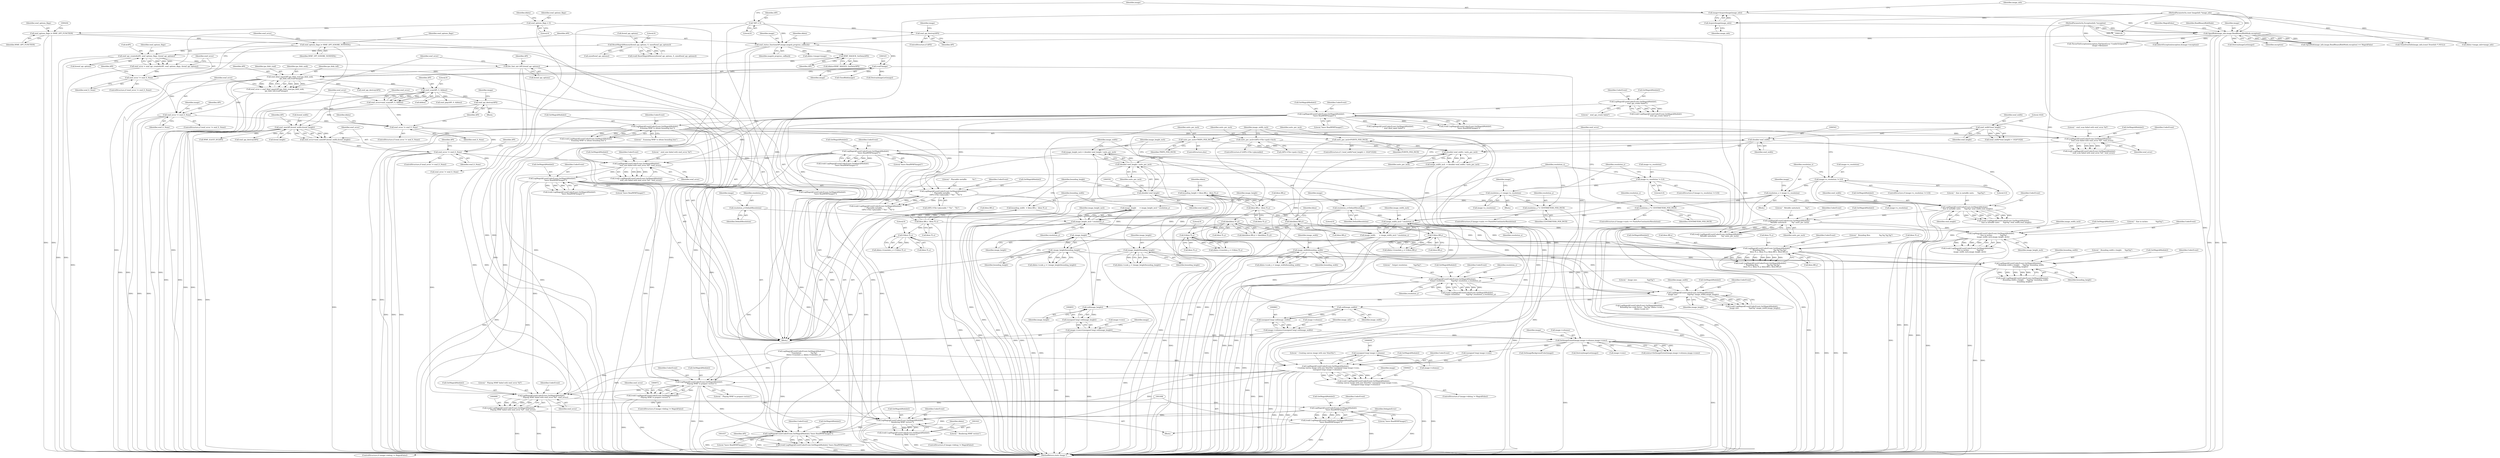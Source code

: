 digraph "0_ImageMagick_f6e9d0d9955e85bdd7540b251cd50d598dacc5e6_74@pointer" {
"1000935" [label="(Call,(unsigned long) image->columns)"];
"1000896" [label="(Call,SetImageExtent(image,image->columns,image->rows))"];
"1000324" [label="(Call,(void*)image)"];
"1000258" [label="(Call,wmf_status_function(API,image,magick_progress_callback))"];
"1000234" [label="(Call,wmf_api_destroy(API))"];
"1000155" [label="(Call,*API = 0)"];
"1000166" [label="(Call,OpenBlob(image_info,image,ReadBinaryBlobMode,exception))"];
"1000162" [label="(Call,AcquireImage(image_info))"];
"1000129" [label="(MethodParameterIn,const ImageInfo *image_info)"];
"1000160" [label="(Call,image=AcquireImage(image_info))"];
"1000130" [label="(MethodParameterIn,ExceptionInfo *exception)"];
"1000858" [label="(Call,image->columns=(unsigned long) ceil(image_width))"];
"1000862" [label="(Call,(unsigned long) ceil(image_width))"];
"1000864" [label="(Call,ceil(image_width))"];
"1000754" [label="(Call,LogMagickEvent(CoderEvent,GetMagickModule(),\n        \"  Image size:                  %gx%g\",image_width,image_height))"];
"1000746" [label="(Call,LogMagickEvent(CoderEvent,GetMagickModule(),\n        \"  Output resolution:           %gx%g\",resolution_x,resolution_y))"];
"1000738" [label="(Call,LogMagickEvent(CoderEvent,GetMagickModule(),\n        \"  Bounding width x height:     %gx%g\",bounding_width,\n        bounding_height))"];
"1000712" [label="(Call,LogMagickEvent(CoderEvent,GetMagickModule(),\n        \"  Bounding Box:                %g,%g %g,%g\",\n        bbox.TL.x, bbox.TL.y, bbox.BR.x, bbox.BR.y))"];
"1000704" [label="(Call,LogMagickEvent(CoderEvent,GetMagickModule(),\n        \"  Size in inches:              %gx%g\",\n        image_width_inch,image_height_inch))"];
"1000697" [label="(Call,LogMagickEvent(CoderEvent,GetMagickModule(),\n        \"  Metafile units/inch:         %g\",units_per_inch))"];
"1000689" [label="(Call,LogMagickEvent(CoderEvent,GetMagickModule(),\n        \"  Size in metafile units:      %gx%g\",wmf_width,wmf_height))"];
"1000675" [label="(Call,LogMagickEvent(CoderEvent,GetMagickModule(),\n         \"  Placeable metafile:          %s\",\n         (API)->File->placeable ? \"Yes\" : \"No\"))"];
"1000376" [label="(Call,LogMagickEvent(CoderEvent,GetMagickModule(),\n      \"  Scanning WMF to obtain bounding box\"))"];
"1000251" [label="(Call,LogMagickEvent(CoderEvent,GetMagickModule(),\n            \"leave ReadWMFImage()\"))"];
"1000245" [label="(Call,LogMagickEvent(CoderEvent,GetMagickModule(),\n            \"  wmf_api_create failed\"))"];
"1000410" [label="(Call,LogMagickEvent(CoderEvent,GetMagickModule(),\n            \"leave ReadWMFImage()\"))"];
"1000403" [label="(Call,LogMagickEvent(CoderEvent,GetMagickModule(),\n            \"  wmf_scan failed with wmf_error %d\", wmf_error))"];
"1000388" [label="(Call,wmf_error != wmf_E_None)"];
"1000380" [label="(Call,wmf_error=wmf_scan(API, 0, &bbox))"];
"1000382" [label="(Call,wmf_scan(API, 0, &bbox))"];
"1000319" [label="(Call,wmf_bbuf_input(API,ipa_blob_read,ipa_blob_seek,\n    ipa_blob_tell,(void*)image))"];
"1000313" [label="(Call,lite_font_init (API,&wmf_api_options))"];
"1000264" [label="(Call,WMF_MAGICK_GetData(API))"];
"1000221" [label="(Call,wmf_api_create(&API, wmf_options_flags, &wmf_api_options))"];
"1000216" [label="(Call,wmf_options_flags |= WMF_OPT_IGNORE_NONFATAL)"];
"1000200" [label="(Call,wmf_options_flags |= WMF_OPT_FUNCTION)"];
"1000146" [label="(Call,wmf_options_flags = 0)"];
"1000205" [label="(Call,ResetMagickMemory(&wmf_api_options, 0, sizeof(wmf_api_options)))"];
"1000328" [label="(Call,wmf_error != wmf_E_None)"];
"1000317" [label="(Call,wmf_error = wmf_bbuf_input(API,ipa_blob_read,ipa_blob_seek,\n    ipa_blob_tell,(void*)image))"];
"1000228" [label="(Call,wmf_error != wmf_E_None)"];
"1000219" [label="(Call,wmf_error = wmf_api_create(&API, wmf_options_flags, &wmf_api_options))"];
"1000501" [label="(Call,LogMagickEvent(CoderEvent,GetMagickModule(),\n            \"leave ReadWMFImage()\"))"];
"1000494" [label="(Call,LogMagickEvent(CoderEvent,GetMagickModule(),\n            \"  wmf_size failed with wmf_error %d\", wmf_error))"];
"1000479" [label="(Call,wmf_error != wmf_E_None)"];
"1000470" [label="(Call,wmf_error=wmf_size(API,&wmf_width,&wmf_height))"];
"1000472" [label="(Call,wmf_size(API,&wmf_width,&wmf_height))"];
"1000392" [label="(Call,wmf_api_destroy(API))"];
"1000542" [label="(Call,(double) wmf_width)"];
"1000526" [label="(Call,wmf_width*wmf_height)"];
"1000549" [label="(Call,(double) wmf_height)"];
"1000548" [label="(Call,(double) wmf_height / units_per_inch)"];
"1000541" [label="(Call,(double) wmf_width / units_per_inch)"];
"1000532" [label="(Call,units_per_inch=POINTS_PER_INCH)"];
"1000514" [label="(Call,units_per_inch=(API)->File->pmh->Inch)"];
"1000536" [label="(Call,units_per_inch=TWIPS_PER_INCH)"];
"1000555" [label="(Call,image_width_inch * resolution_x)"];
"1000539" [label="(Call,image_width_inch  = (double) wmf_width / units_per_inch)"];
"1000456" [label="(Call,resolution_x = image->x_resolution)"];
"1000450" [label="(Call,image->x_resolution != 0.0)"];
"1000467" [label="(Call,resolution_x *= CENTIMETERS_PER_INCH)"];
"1000446" [label="(Call,resolution_x=DefaultResolution)"];
"1000560" [label="(Call,image_height_inch * resolution_y)"];
"1000546" [label="(Call,image_height_inch = (double) wmf_height / units_per_inch)"];
"1000422" [label="(Call,resolution_y=DefaultResolution)"];
"1000432" [label="(Call,resolution_y = image->y_resolution)"];
"1000426" [label="(Call,image->y_resolution != 0.0)"];
"1000443" [label="(Call,resolution_y *= CENTIMETERS_PER_INCH)"];
"1000600" [label="(Call,0-bbox.TL.x)"];
"1000565" [label="(Call,bbox.BR.x - bbox.TL.x)"];
"1000638" [label="(Call,0-bbox.TL.y)"];
"1000620" [label="(Call,fabs(bbox.TL.y))"];
"1000578" [label="(Call,bbox.BR.y - bbox.TL.y)"];
"1000659" [label="(Call,0-bbox.BR.y)"];
"1000614" [label="(Call,fabs(bbox.BR.y))"];
"1000593" [label="(Call,image_width/bounding_width)"];
"1000553" [label="(Call,image_width       = image_width_inch * resolution_x)"];
"1000563" [label="(Call,bounding_width  = bbox.BR.x - bbox.TL.x)"];
"1000631" [label="(Call,image_height/bounding_height)"];
"1000558" [label="(Call,image_height      = image_height_inch * resolution_y)"];
"1000576" [label="(Call,bounding_height = bbox.BR.y - bbox.TL.y)"];
"1000651" [label="(Call,-image_height/bounding_height)"];
"1000652" [label="(Call,-image_height)"];
"1000850" [label="(Call,image->rows=(unsigned long) ceil(image_height))"];
"1000854" [label="(Call,(unsigned long) ceil(image_height))"];
"1000856" [label="(Call,ceil(image_height))"];
"1000926" [label="(Call,LogMagickEvent(CoderEvent,GetMagickModule(),\n        \"  Creating canvas image with size %lux%lu\",(unsigned long) image->rows,\n       (unsigned long) image->columns))"];
"1000924" [label="(Call,(void) LogMagickEvent(CoderEvent,GetMagickModule(),\n        \"  Creating canvas image with size %lux%lu\",(unsigned long) image->rows,\n       (unsigned long) image->columns))"];
"1000973" [label="(Call,LogMagickEvent(CoderEvent,GetMagickModule(),\n      \"  Playing WMF to prepare vectors\"))"];
"1000971" [label="(Call,(void) LogMagickEvent(CoderEvent,GetMagickModule(),\n      \"  Playing WMF to prepare vectors\"))"];
"1001000" [label="(Call,LogMagickEvent(CoderEvent,GetMagickModule(),\n            \"  Playing WMF failed with wmf_error %d\", wmf_error))"];
"1000998" [label="(Call,(void) LogMagickEvent(CoderEvent,GetMagickModule(),\n            \"  Playing WMF failed with wmf_error %d\", wmf_error))"];
"1001007" [label="(Call,LogMagickEvent(CoderEvent,GetMagickModule(),\n            \"leave ReadWMFImage()\"))"];
"1001005" [label="(Call,(void) LogMagickEvent(CoderEvent,GetMagickModule(),\n            \"leave ReadWMFImage()\"))"];
"1001022" [label="(Call,LogMagickEvent(CoderEvent,GetMagickModule(),\n      \"  Rendering WMF vectors\"))"];
"1001020" [label="(Call,(void) LogMagickEvent(CoderEvent,GetMagickModule(),\n      \"  Rendering WMF vectors\"))"];
"1001038" [label="(Call,LogMagickEvent(CoderEvent,GetMagickModule(),\"leave ReadWMFImage()\"))"];
"1001036" [label="(Call,(void) LogMagickEvent(CoderEvent,GetMagickModule(),\"leave ReadWMFImage()\"))"];
"1000752" [label="(Call,(void) LogMagickEvent(CoderEvent,GetMagickModule(),\n        \"  Image size:                  %gx%g\",image_width,image_height))"];
"1000639" [label="(Literal,0)"];
"1000479" [label="(Call,wmf_error != wmf_E_None)"];
"1000498" [label="(Identifier,wmf_error)"];
"1000869" [label="(Identifier,image_info)"];
"1000877" [label="(Call,CloseBlob(image))"];
"1000901" [label="(Call,image->rows)"];
"1000897" [label="(Identifier,image)"];
"1000710" [label="(Call,(void) LogMagickEvent(CoderEvent,GetMagickModule(),\n        \"  Bounding Box:                %g,%g %g,%g\",\n        bbox.TL.x, bbox.TL.y, bbox.BR.x, bbox.BR.y))"];
"1000234" [label="(Call,wmf_api_destroy(API))"];
"1000713" [label="(Identifier,CoderEvent)"];
"1000751" [label="(Identifier,resolution_y)"];
"1000162" [label="(Call,AcquireImage(image_info))"];
"1000248" [label="(Literal,\"  wmf_api_create failed\")"];
"1000314" [label="(Identifier,API)"];
"1000546" [label="(Call,image_height_inch = (double) wmf_height / units_per_inch)"];
"1000558" [label="(Call,image_height      = image_height_inch * resolution_y)"];
"1000579" [label="(Call,bbox.BR.y)"];
"1000384" [label="(Literal,0)"];
"1000749" [label="(Literal,\"  Output resolution:           %gx%g\")"];
"1000692" [label="(Literal,\"  Size in metafile units:      %gx%g\")"];
"1000427" [label="(Call,image->y_resolution)"];
"1000549" [label="(Call,(double) wmf_height)"];
"1000243" [label="(Call,(void) LogMagickEvent(CoderEvent,GetMagickModule(),\n            \"  wmf_api_create failed\"))"];
"1000534" [label="(Identifier,POINTS_PER_INCH)"];
"1000594" [label="(Identifier,image_width)"];
"1000997" [label="(Block,)"];
"1000222" [label="(Call,&API)"];
"1001030" [label="(ControlStructure,if (image->debug != MagickFalse))"];
"1001001" [label="(Identifier,CoderEvent)"];
"1000561" [label="(Identifier,image_height_inch)"];
"1000651" [label="(Call,-image_height/bounding_height)"];
"1000857" [label="(Identifier,image_height)"];
"1000898" [label="(Call,image->columns)"];
"1000449" [label="(ControlStructure,if (image->x_resolution != 0.0))"];
"1000502" [label="(Identifier,CoderEvent)"];
"1000313" [label="(Call,lite_font_init (API,&wmf_api_options))"];
"1000216" [label="(Call,wmf_options_flags |= WMF_OPT_IGNORE_NONFATAL)"];
"1000148" [label="(Literal,0)"];
"1000147" [label="(Identifier,wmf_options_flags)"];
"1000998" [label="(Call,(void) LogMagickEvent(CoderEvent,GetMagickModule(),\n            \"  Playing WMF failed with wmf_error %d\", wmf_error))"];
"1000690" [label="(Identifier,CoderEvent)"];
"1000536" [label="(Call,units_per_inch=TWIPS_PER_INCH)"];
"1000401" [label="(Call,(void) LogMagickEvent(CoderEvent,GetMagickModule(),\n            \"  wmf_scan failed with wmf_error %d\", wmf_error))"];
"1000894" [label="(Call,status=SetImageExtent(image,image->columns,image->rows))"];
"1000455" [label="(Block,)"];
"1000156" [label="(Identifier,API)"];
"1000758" [label="(Identifier,image_width)"];
"1000652" [label="(Call,-image_height)"];
"1000472" [label="(Call,wmf_size(API,&wmf_width,&wmf_height))"];
"1000163" [label="(Identifier,image_info)"];
"1000392" [label="(Call,wmf_api_destroy(API))"];
"1000862" [label="(Call,(unsigned long) ceil(image_width))"];
"1000864" [label="(Call,ceil(image_width))"];
"1000973" [label="(Call,LogMagickEvent(CoderEvent,GetMagickModule(),\n      \"  Playing WMF to prepare vectors\"))"];
"1000478" [label="(ControlStructure,if (wmf_error != wmf_E_None))"];
"1000232" [label="(ControlStructure,if (API))"];
"1000742" [label="(Identifier,bounding_width)"];
"1000218" [label="(Identifier,WMF_OPT_IGNORE_NONFATAL)"];
"1000380" [label="(Call,wmf_error=wmf_scan(API, 0, &bbox))"];
"1000324" [label="(Call,(void*)image)"];
"1000976" [label="(Literal,\"  Playing WMF to prepare vectors\")"];
"1000235" [label="(Identifier,API)"];
"1000554" [label="(Identifier,image_width)"];
"1000539" [label="(Call,image_width_inch  = (double) wmf_width / units_per_inch)"];
"1000353" [label="(Call,ThrowFileException(exception,FileOpenError,\"UnableToOpenFile\",\n        image->filename))"];
"1000731" [label="(Call,bbox.BR.y)"];
"1000264" [label="(Call,WMF_MAGICK_GetData(API))"];
"1000426" [label="(Call,image->y_resolution != 0.0)"];
"1000631" [label="(Call,image_height/bounding_height)"];
"1001022" [label="(Call,LogMagickEvent(CoderEvent,GetMagickModule(),\n      \"  Rendering WMF vectors\"))"];
"1000160" [label="(Call,image=AcquireImage(image_info))"];
"1000425" [label="(ControlStructure,if (image->y_resolution != 0.0))"];
"1000381" [label="(Identifier,wmf_error)"];
"1000677" [label="(Call,GetMagickModule())"];
"1000963" [label="(Call,SetImageBackgroundColor(image))"];
"1001038" [label="(Call,LogMagickEvent(CoderEvent,GetMagickModule(),\"leave ReadWMFImage()\"))"];
"1000541" [label="(Call,(double) wmf_width / units_per_inch)"];
"1000556" [label="(Identifier,image_width_inch)"];
"1000393" [label="(Identifier,API)"];
"1001036" [label="(Call,(void) LogMagickEvent(CoderEvent,GetMagickModule(),\"leave ReadWMFImage()\"))"];
"1000535" [label="(ControlStructure,else)"];
"1000202" [label="(Identifier,WMF_OPT_FUNCTION)"];
"1000566" [label="(Call,bbox.BR.x)"];
"1000437" [label="(ControlStructure,if (image->units == PixelsPerCentimeterResolution))"];
"1000748" [label="(Call,GetMagickModule())"];
"1000205" [label="(Call,ResetMagickMemory(&wmf_api_options, 0, sizeof(wmf_api_options)))"];
"1000391" [label="(Block,)"];
"1000927" [label="(Identifier,CoderEvent)"];
"1001000" [label="(Call,LogMagickEvent(CoderEvent,GetMagickModule(),\n            \"  Playing WMF failed with wmf_error %d\", wmf_error))"];
"1000679" [label="(Call,(API)->File->placeable ? \"Yes\" : \"No\")"];
"1000501" [label="(Call,LogMagickEvent(CoderEvent,GetMagickModule(),\n            \"leave ReadWMFImage()\"))"];
"1000497" [label="(Literal,\"  wmf_size failed with wmf_error %d\")"];
"1000445" [label="(Identifier,CENTIMETERS_PER_INCH)"];
"1000704" [label="(Call,LogMagickEvent(CoderEvent,GetMagickModule(),\n        \"  Size in inches:              %gx%g\",\n        image_width_inch,image_height_inch))"];
"1000709" [label="(Identifier,image_height_inch)"];
"1000254" [label="(Literal,\"leave ReadWMFImage()\")"];
"1000461" [label="(ControlStructure,if (image->units == PixelsPerCentimeterResolution))"];
"1000385" [label="(Call,&bbox)"];
"1001024" [label="(Call,GetMagickModule())"];
"1000697" [label="(Call,LogMagickEvent(CoderEvent,GetMagickModule(),\n        \"  Metafile units/inch:         %g\",units_per_inch))"];
"1000167" [label="(Identifier,image_info)"];
"1000747" [label="(Identifier,CoderEvent)"];
"1000422" [label="(Call,resolution_y=DefaultResolution)"];
"1000600" [label="(Call,0-bbox.TL.x)"];
"1000431" [label="(Block,)"];
"1000225" [label="(Call,&wmf_api_options)"];
"1000975" [label="(Call,GetMagickModule())"];
"1000251" [label="(Call,LogMagickEvent(CoderEvent,GetMagickModule(),\n            \"leave ReadWMFImage()\"))"];
"1000708" [label="(Identifier,image_width_inch)"];
"1000194" [label="(Call,DestroyImageList(image))"];
"1000271" [label="(Call,ddata->image_info=image_info)"];
"1000219" [label="(Call,wmf_error = wmf_api_create(&API, wmf_options_flags, &wmf_api_options))"];
"1000263" [label="(Identifier,ddata)"];
"1001039" [label="(Identifier,CoderEvent)"];
"1000388" [label="(Call,wmf_error != wmf_E_None)"];
"1000397" [label="(Identifier,image)"];
"1000457" [label="(Identifier,resolution_x)"];
"1000458" [label="(Call,image->x_resolution)"];
"1000916" [label="(Call,DestroyImageList(image))"];
"1000262" [label="(Call,ddata=WMF_MAGICK_GetData(API))"];
"1000377" [label="(Identifier,CoderEvent)"];
"1000406" [label="(Literal,\"  wmf_scan failed with wmf_error %d\")"];
"1000320" [label="(Identifier,API)"];
"1000152" [label="(Identifier,ddata)"];
"1000530" [label="(Literal,1024)"];
"1000627" [label="(Call,ddata->scale_y = (image_height/bounding_height))"];
"1000965" [label="(ControlStructure,if (image->debug != MagickFalse))"];
"1000551" [label="(Identifier,wmf_height)"];
"1000736" [label="(Call,(void) LogMagickEvent(CoderEvent,GetMagickModule(),\n        \"  Bounding width x height:     %gx%g\",bounding_width,\n        bounding_height))"];
"1000492" [label="(Call,(void) LogMagickEvent(CoderEvent,GetMagickModule(),\n            \"  wmf_size failed with wmf_error %d\", wmf_error))"];
"1000746" [label="(Call,LogMagickEvent(CoderEvent,GetMagickModule(),\n        \"  Output resolution:           %gx%g\",resolution_x,resolution_y))"];
"1000496" [label="(Call,GetMagickModule())"];
"1000790" [label="(Call,WMF_ELICIT_DC(API))"];
"1000508" [label="(ControlStructure,if ((API)->File->placeable))"];
"1000326" [label="(Identifier,image)"];
"1000433" [label="(Identifier,resolution_y)"];
"1000623" [label="(Identifier,bbox)"];
"1000168" [label="(Identifier,image)"];
"1000673" [label="(Call,(void) LogMagickEvent(CoderEvent,GetMagickModule(),\n         \"  Placeable metafile:          %s\",\n         (API)->File->placeable ? \"Yes\" : \"No\"))"];
"1001005" [label="(Call,(void) LogMagickEvent(CoderEvent,GetMagickModule(),\n            \"leave ReadWMFImage()\"))"];
"1000532" [label="(Call,units_per_inch=POINTS_PER_INCH)"];
"1000220" [label="(Identifier,wmf_error)"];
"1000474" [label="(Call,&wmf_width)"];
"1000985" [label="(Call,wmf_error != wmf_E_None)"];
"1000533" [label="(Identifier,units_per_inch)"];
"1000227" [label="(ControlStructure,if (wmf_error != wmf_E_None))"];
"1000526" [label="(Call,wmf_width*wmf_height)"];
"1000315" [label="(Call,&wmf_api_options)"];
"1000514" [label="(Call,units_per_inch=(API)->File->pmh->Inch)"];
"1000620" [label="(Call,fabs(bbox.TL.y))"];
"1001023" [label="(Identifier,CoderEvent)"];
"1000203" [label="(Call,(void) ResetMagickMemory(&wmf_api_options, 0, sizeof(wmf_api_options)))"];
"1000860" [label="(Identifier,image)"];
"1000332" [label="(Call,wmf_api_destroy(API))"];
"1000614" [label="(Call,fabs(bbox.BR.y))"];
"1000647" [label="(Call,ddata->scale_y = (-image_height/bounding_height))"];
"1000741" [label="(Literal,\"  Bounding width x height:     %gx%g\")"];
"1001002" [label="(Call,GetMagickModule())"];
"1000343" [label="(Call,LogMagickEvent(CoderEvent,GetMagickModule(),\n            \"  wmf_bbuf_input failed\"))"];
"1000744" [label="(Call,(void) LogMagickEvent(CoderEvent,GetMagickModule(),\n        \"  Output resolution:           %gx%g\",resolution_x,resolution_y))"];
"1001041" [label="(Literal,\"leave ReadWMFImage()\")"];
"1000494" [label="(Call,LogMagickEvent(CoderEvent,GetMagickModule(),\n            \"  wmf_size failed with wmf_error %d\", wmf_error))"];
"1000266" [label="(Call,ddata->image=image)"];
"1000483" [label="(Call,wmf_api_destroy(API))"];
"1000943" [label="(Identifier,image)"];
"1000200" [label="(Call,wmf_options_flags |= WMF_OPT_FUNCTION)"];
"1001028" [label="(Identifier,ddata)"];
"1000410" [label="(Call,LogMagickEvent(CoderEvent,GetMagickModule(),\n            \"leave ReadWMFImage()\"))"];
"1000715" [label="(Literal,\"  Bounding Box:                %g,%g %g,%g\")"];
"1000166" [label="(Call,OpenBlob(image_info,image,ReadBinaryBlobMode,exception))"];
"1000562" [label="(Identifier,resolution_y)"];
"1000379" [label="(Literal,\"  Scanning WMF to obtain bounding box\")"];
"1000208" [label="(Literal,0)"];
"1000428" [label="(Identifier,image)"];
"1000330" [label="(Identifier,wmf_E_None)"];
"1000865" [label="(Identifier,image_width)"];
"1000756" [label="(Call,GetMagickModule())"];
"1000887" [label="(Call,LogMagickEvent(CoderEvent,GetMagickModule(),\n           \"leave ReadWMFImage()\"))"];
"1000979" [label="(Call,wmf_play(API, 0, &bbox))"];
"1000424" [label="(Identifier,DefaultResolution)"];
"1000553" [label="(Call,image_width       = image_width_inch * resolution_x)"];
"1000515" [label="(Identifier,units_per_inch)"];
"1000452" [label="(Identifier,image)"];
"1000755" [label="(Identifier,CoderEvent)"];
"1000454" [label="(Literal,0.0)"];
"1000660" [label="(Literal,0)"];
"1000448" [label="(Identifier,DefaultResolution)"];
"1001008" [label="(Identifier,CoderEvent)"];
"1000706" [label="(Call,GetMagickModule())"];
"1000633" [label="(Identifier,bounding_height)"];
"1000430" [label="(Literal,0.0)"];
"1000615" [label="(Call,bbox.BR.y)"];
"1000130" [label="(MethodParameterIn,ExceptionInfo *exception)"];
"1000659" [label="(Call,0-bbox.BR.y)"];
"1000716" [label="(Call,bbox.TL.x)"];
"1000678" [label="(Literal,\"  Placeable metafile:          %s\")"];
"1000469" [label="(Identifier,CENTIMETERS_PER_INCH)"];
"1000407" [label="(Identifier,wmf_error)"];
"1000571" [label="(Call,bbox.TL.x)"];
"1000689" [label="(Call,LogMagickEvent(CoderEvent,GetMagickModule(),\n        \"  Size in metafile units:      %gx%g\",wmf_width,wmf_height))"];
"1000596" [label="(Call,ddata->translate_x = 0-bbox.TL.x)"];
"1000714" [label="(Call,GetMagickModule())"];
"1000654" [label="(Identifier,bounding_height)"];
"1000224" [label="(Identifier,wmf_options_flags)"];
"1000974" [label="(Identifier,CoderEvent)"];
"1001003" [label="(Literal,\"  Playing WMF failed with wmf_error %d\")"];
"1001004" [label="(Identifier,wmf_error)"];
"1000595" [label="(Identifier,bounding_width)"];
"1000446" [label="(Call,resolution_x=DefaultResolution)"];
"1000559" [label="(Identifier,image_height)"];
"1000909" [label="(Call,InheritException(exception,&image->exception))"];
"1000544" [label="(Identifier,wmf_width)"];
"1000759" [label="(Identifier,image_height)"];
"1000434" [label="(Call,image->y_resolution)"];
"1000726" [label="(Call,bbox.BR.x)"];
"1000239" [label="(Identifier,image)"];
"1000319" [label="(Call,wmf_bbuf_input(API,ipa_blob_read,ipa_blob_seek,\n    ipa_blob_tell,(void*)image))"];
"1000161" [label="(Identifier,image)"];
"1000503" [label="(Call,GetMagickModule())"];
"1001009" [label="(Call,GetMagickModule())"];
"1000456" [label="(Call,resolution_x = image->x_resolution)"];
"1000858" [label="(Call,image->columns=(unsigned long) ceil(image_width))"];
"1000929" [label="(Literal,\"  Creating canvas image with size %lux%lu\")"];
"1000576" [label="(Call,bounding_height = bbox.BR.y - bbox.TL.y)"];
"1000484" [label="(Identifier,API)"];
"1001025" [label="(Literal,\"  Rendering WMF vectors\")"];
"1000926" [label="(Call,LogMagickEvent(CoderEvent,GetMagickModule(),\n        \"  Creating canvas image with size %lux%lu\",(unsigned long) image->rows,\n       (unsigned long) image->columns))"];
"1000333" [label="(Identifier,API)"];
"1000383" [label="(Identifier,API)"];
"1000481" [label="(Identifier,wmf_E_None)"];
"1000555" [label="(Call,image_width_inch * resolution_x)"];
"1000206" [label="(Call,&wmf_api_options)"];
"1000228" [label="(Call,wmf_error != wmf_E_None)"];
"1000451" [label="(Call,image->x_resolution)"];
"1000411" [label="(Identifier,CoderEvent)"];
"1000701" [label="(Identifier,units_per_inch)"];
"1000971" [label="(Call,(void) LogMagickEvent(CoderEvent,GetMagickModule(),\n      \"  Playing WMF to prepare vectors\"))"];
"1000557" [label="(Identifier,resolution_x)"];
"1000640" [label="(Call,bbox.TL.y)"];
"1000937" [label="(Call,image->columns)"];
"1000473" [label="(Identifier,API)"];
"1000757" [label="(Literal,\"  Image size:                  %gx%g\")"];
"1000221" [label="(Call,wmf_api_create(&API, wmf_options_flags, &wmf_api_options))"];
"1000935" [label="(Call,(unsigned long) image->columns)"];
"1000129" [label="(MethodParameterIn,const ImageInfo *image_info)"];
"1000376" [label="(Call,LogMagickEvent(CoderEvent,GetMagickModule(),\n      \"  Scanning WMF to obtain bounding box\"))"];
"1000209" [label="(Call,sizeof(wmf_api_options))"];
"1000249" [label="(Call,(void) LogMagickEvent(CoderEvent,GetMagickModule(),\n            \"leave ReadWMFImage()\"))"];
"1000750" [label="(Identifier,resolution_x)"];
"1000468" [label="(Identifier,resolution_x)"];
"1000229" [label="(Identifier,wmf_error)"];
"1000405" [label="(Call,GetMagickModule())"];
"1000601" [label="(Literal,0)"];
"1000170" [label="(Identifier,exception)"];
"1000389" [label="(Identifier,wmf_error)"];
"1000258" [label="(Call,wmf_status_function(API,image,magick_progress_callback))"];
"1000707" [label="(Literal,\"  Size in inches:              %gx%g\")"];
"1000413" [label="(Literal,\"leave ReadWMFImage()\")"];
"1001020" [label="(Call,(void) LogMagickEvent(CoderEvent,GetMagickModule(),\n      \"  Rendering WMF vectors\"))"];
"1000693" [label="(Identifier,wmf_width)"];
"1000495" [label="(Identifier,CoderEvent)"];
"1000705" [label="(Identifier,CoderEvent)"];
"1000329" [label="(Identifier,wmf_error)"];
"1001040" [label="(Call,GetMagickModule())"];
"1000552" [label="(Identifier,units_per_inch)"];
"1000525" [label="(Call,(wmf_width*wmf_height) < 1024*1024)"];
"1000201" [label="(Identifier,wmf_options_flags)"];
"1000259" [label="(Identifier,API)"];
"1000390" [label="(Identifier,wmf_E_None)"];
"1000560" [label="(Call,image_height_inch * resolution_y)"];
"1000591" [label="(Identifier,ddata)"];
"1000540" [label="(Identifier,image_width_inch)"];
"1000217" [label="(Identifier,wmf_options_flags)"];
"1000252" [label="(Identifier,CoderEvent)"];
"1000564" [label="(Identifier,bounding_width)"];
"1000547" [label="(Identifier,image_height_inch)"];
"1000563" [label="(Call,bounding_width  = bbox.BR.x - bbox.TL.x)"];
"1000443" [label="(Call,resolution_y *= CENTIMETERS_PER_INCH)"];
"1000382" [label="(Call,wmf_scan(API, 0, &bbox))"];
"1000721" [label="(Call,bbox.TL.y)"];
"1000450" [label="(Call,image->x_resolution != 0.0)"];
"1000653" [label="(Identifier,image_height)"];
"1000131" [label="(Block,)"];
"1000378" [label="(Call,GetMagickModule())"];
"1000634" [label="(Call,ddata->translate_y = 0-bbox.TL.y)"];
"1000528" [label="(Identifier,wmf_height)"];
"1000423" [label="(Identifier,resolution_y)"];
"1000260" [label="(Identifier,image)"];
"1000632" [label="(Identifier,image_height)"];
"1000694" [label="(Identifier,wmf_height)"];
"1000524" [label="(ControlStructure,if ( (wmf_width*wmf_height) < 1024*1024))"];
"1000419" [label="(Identifier,ddata)"];
"1000280" [label="(Call,CloneDrawInfo(image_info,(const DrawInfo *) NULL))"];
"1000253" [label="(Call,GetMagickModule())"];
"1001050" [label="(MethodReturn,static Image *)"];
"1000504" [label="(Literal,\"leave ReadWMFImage()\")"];
"1000403" [label="(Call,LogMagickEvent(CoderEvent,GetMagickModule(),\n            \"  wmf_scan failed with wmf_error %d\", wmf_error))"];
"1001007" [label="(Call,LogMagickEvent(CoderEvent,GetMagickModule(),\n            \"leave ReadWMFImage()\"))"];
"1000321" [label="(Identifier,ipa_blob_read)"];
"1000700" [label="(Literal,\"  Metafile units/inch:         %g\")"];
"1000246" [label="(Identifier,CoderEvent)"];
"1000387" [label="(ControlStructure,if (wmf_error != wmf_E_None))"];
"1000447" [label="(Identifier,resolution_x)"];
"1000165" [label="(Call,OpenBlob(image_info,image,ReadBinaryBlobMode,exception) == MagickFalse)"];
"1000851" [label="(Call,image->rows)"];
"1000247" [label="(Call,GetMagickModule())"];
"1000362" [label="(Call,DestroyImageList(image))"];
"1000738" [label="(Call,LogMagickEvent(CoderEvent,GetMagickModule(),\n        \"  Bounding width x height:     %gx%g\",bounding_width,\n        bounding_height))"];
"1000928" [label="(Call,GetMagickModule())"];
"1000687" [label="(Call,(void) LogMagickEvent(CoderEvent,GetMagickModule(),\n        \"  Size in metafile units:      %gx%g\",wmf_width,wmf_height))"];
"1000476" [label="(Call,&wmf_height)"];
"1000584" [label="(Call,bbox.TL.y)"];
"1000527" [label="(Identifier,wmf_width)"];
"1000467" [label="(Call,resolution_x *= CENTIMETERS_PER_INCH)"];
"1000850" [label="(Call,image->rows=(unsigned long) ceil(image_height))"];
"1000676" [label="(Identifier,CoderEvent)"];
"1000545" [label="(Identifier,units_per_inch)"];
"1000516" [label="(Call,(API)->File->pmh->Inch)"];
"1000146" [label="(Call,wmf_options_flags = 0)"];
"1000754" [label="(Call,LogMagickEvent(CoderEvent,GetMagickModule(),\n        \"  Image size:                  %gx%g\",image_width,image_height))"];
"1000702" [label="(Call,(void) LogMagickEvent(CoderEvent,GetMagickModule(),\n        \"  Size in inches:              %gx%g\",\n        image_width_inch,image_height_inch))"];
"1000743" [label="(Identifier,bounding_height)"];
"1000593" [label="(Call,image_width/bounding_width)"];
"1001043" [label="(Identifier,API)"];
"1000548" [label="(Call,(double) wmf_height / units_per_inch)"];
"1000655" [label="(Call,ddata->translate_y = 0-bbox.BR.y)"];
"1000774" [label="(Call,LogMagickEvent(CoderEvent,GetMagickModule(),\n        \"  Translation:                 %g,%g\",\n        ddata->translate_x, ddata->translate_y))"];
"1000538" [label="(Identifier,TWIPS_PER_INCH)"];
"1000578" [label="(Call,bbox.BR.y - bbox.TL.y)"];
"1000854" [label="(Call,(unsigned long) ceil(image_height))"];
"1000374" [label="(Call,(void) LogMagickEvent(CoderEvent,GetMagickModule(),\n      \"  Scanning WMF to obtain bounding box\"))"];
"1000978" [label="(Identifier,wmf_error)"];
"1000155" [label="(Call,*API = 0)"];
"1000408" [label="(Call,(void) LogMagickEvent(CoderEvent,GetMagickModule(),\n            \"leave ReadWMFImage()\"))"];
"1000480" [label="(Identifier,wmf_error)"];
"1000432" [label="(Call,resolution_y = image->y_resolution)"];
"1000328" [label="(Call,wmf_error != wmf_E_None)"];
"1000613" [label="(Call,fabs(bbox.BR.y) > fabs(bbox.TL.y))"];
"1000327" [label="(ControlStructure,if (wmf_error != wmf_E_None))"];
"1000695" [label="(Call,(void) LogMagickEvent(CoderEvent,GetMagickModule(),\n        \"  Metafile units/inch:         %g\",units_per_inch))"];
"1000440" [label="(Identifier,image)"];
"1000511" [label="(Identifier,API)"];
"1000712" [label="(Call,LogMagickEvent(CoderEvent,GetMagickModule(),\n        \"  Bounding Box:                %g,%g %g,%g\",\n        bbox.TL.x, bbox.TL.y, bbox.BR.x, bbox.BR.y))"];
"1000318" [label="(Identifier,wmf_error)"];
"1000918" [label="(ControlStructure,if (image->debug != MagickFalse))"];
"1000230" [label="(Identifier,wmf_E_None)"];
"1000661" [label="(Call,bbox.BR.y)"];
"1000698" [label="(Identifier,CoderEvent)"];
"1000233" [label="(Identifier,API)"];
"1000675" [label="(Call,LogMagickEvent(CoderEvent,GetMagickModule(),\n         \"  Placeable metafile:          %s\",\n         (API)->File->placeable ? \"Yes\" : \"No\"))"];
"1001010" [label="(Literal,\"leave ReadWMFImage()\")"];
"1000740" [label="(Call,GetMagickModule())"];
"1000542" [label="(Call,(double) wmf_width)"];
"1000699" [label="(Call,GetMagickModule())"];
"1000245" [label="(Call,LogMagickEvent(CoderEvent,GetMagickModule(),\n            \"  wmf_api_create failed\"))"];
"1000171" [label="(Identifier,MagickFalse)"];
"1000371" [label="(Identifier,image)"];
"1000577" [label="(Identifier,bounding_height)"];
"1000261" [label="(Identifier,magick_progress_callback)"];
"1000470" [label="(Call,wmf_error=wmf_size(API,&wmf_width,&wmf_height))"];
"1000471" [label="(Identifier,wmf_error)"];
"1000924" [label="(Call,(void) LogMagickEvent(CoderEvent,GetMagickModule(),\n        \"  Creating canvas image with size %lux%lu\",(unsigned long) image->rows,\n       (unsigned long) image->columns))"];
"1000638" [label="(Call,0-bbox.TL.y)"];
"1000930" [label="(Call,(unsigned long) image->rows)"];
"1000444" [label="(Identifier,resolution_y)"];
"1000739" [label="(Identifier,CoderEvent)"];
"1000322" [label="(Identifier,ipa_blob_seek)"];
"1000859" [label="(Call,image->columns)"];
"1000464" [label="(Identifier,image)"];
"1000565" [label="(Call,bbox.BR.x - bbox.TL.x)"];
"1000157" [label="(Literal,0)"];
"1000896" [label="(Call,SetImageExtent(image,image->columns,image->rows))"];
"1000317" [label="(Call,wmf_error = wmf_bbuf_input(API,ipa_blob_read,ipa_blob_seek,\n    ipa_blob_tell,(void*)image))"];
"1000589" [label="(Call,ddata->scale_x = image_width/bounding_width)"];
"1000265" [label="(Identifier,API)"];
"1000412" [label="(Call,GetMagickModule())"];
"1000169" [label="(Identifier,ReadBinaryBlobMode)"];
"1001014" [label="(ControlStructure,if (image->debug != MagickFalse))"];
"1000404" [label="(Identifier,CoderEvent)"];
"1000323" [label="(Identifier,ipa_blob_tell)"];
"1001012" [label="(Identifier,DelegateError)"];
"1000691" [label="(Call,GetMagickModule())"];
"1000537" [label="(Identifier,units_per_inch)"];
"1000856" [label="(Call,ceil(image_height))"];
"1000602" [label="(Call,bbox.TL.x)"];
"1000762" [label="(Call,LogMagickEvent(CoderEvent,GetMagickModule(),\n        \"  Bounding box scale factor:   %g,%g\",ddata->scale_x,\n        ddata->scale_y))"];
"1000621" [label="(Call,bbox.TL.y)"];
"1000499" [label="(Call,(void) LogMagickEvent(CoderEvent,GetMagickModule(),\n            \"leave ReadWMFImage()\"))"];
"1000935" -> "1000926"  [label="AST: "];
"1000935" -> "1000937"  [label="CFG: "];
"1000936" -> "1000935"  [label="AST: "];
"1000937" -> "1000935"  [label="AST: "];
"1000926" -> "1000935"  [label="CFG: "];
"1000935" -> "1001050"  [label="DDG: "];
"1000935" -> "1000926"  [label="DDG: "];
"1000896" -> "1000935"  [label="DDG: "];
"1000896" -> "1000894"  [label="AST: "];
"1000896" -> "1000901"  [label="CFG: "];
"1000897" -> "1000896"  [label="AST: "];
"1000898" -> "1000896"  [label="AST: "];
"1000901" -> "1000896"  [label="AST: "];
"1000894" -> "1000896"  [label="CFG: "];
"1000896" -> "1001050"  [label="DDG: "];
"1000896" -> "1001050"  [label="DDG: "];
"1000896" -> "1000894"  [label="DDG: "];
"1000896" -> "1000894"  [label="DDG: "];
"1000896" -> "1000894"  [label="DDG: "];
"1000324" -> "1000896"  [label="DDG: "];
"1000858" -> "1000896"  [label="DDG: "];
"1000850" -> "1000896"  [label="DDG: "];
"1000896" -> "1000916"  [label="DDG: "];
"1000896" -> "1000930"  [label="DDG: "];
"1000896" -> "1000963"  [label="DDG: "];
"1000324" -> "1000319"  [label="AST: "];
"1000324" -> "1000326"  [label="CFG: "];
"1000325" -> "1000324"  [label="AST: "];
"1000326" -> "1000324"  [label="AST: "];
"1000319" -> "1000324"  [label="CFG: "];
"1000324" -> "1000319"  [label="DDG: "];
"1000258" -> "1000324"  [label="DDG: "];
"1000324" -> "1000362"  [label="DDG: "];
"1000324" -> "1000877"  [label="DDG: "];
"1000258" -> "1000131"  [label="AST: "];
"1000258" -> "1000261"  [label="CFG: "];
"1000259" -> "1000258"  [label="AST: "];
"1000260" -> "1000258"  [label="AST: "];
"1000261" -> "1000258"  [label="AST: "];
"1000263" -> "1000258"  [label="CFG: "];
"1000258" -> "1001050"  [label="DDG: "];
"1000258" -> "1001050"  [label="DDG: "];
"1000234" -> "1000258"  [label="DDG: "];
"1000155" -> "1000258"  [label="DDG: "];
"1000166" -> "1000258"  [label="DDG: "];
"1000258" -> "1000264"  [label="DDG: "];
"1000258" -> "1000266"  [label="DDG: "];
"1000234" -> "1000232"  [label="AST: "];
"1000234" -> "1000235"  [label="CFG: "];
"1000235" -> "1000234"  [label="AST: "];
"1000239" -> "1000234"  [label="CFG: "];
"1000234" -> "1001050"  [label="DDG: "];
"1000155" -> "1000234"  [label="DDG: "];
"1000155" -> "1000131"  [label="AST: "];
"1000155" -> "1000157"  [label="CFG: "];
"1000156" -> "1000155"  [label="AST: "];
"1000157" -> "1000155"  [label="AST: "];
"1000161" -> "1000155"  [label="CFG: "];
"1000155" -> "1001050"  [label="DDG: "];
"1000166" -> "1000165"  [label="AST: "];
"1000166" -> "1000170"  [label="CFG: "];
"1000167" -> "1000166"  [label="AST: "];
"1000168" -> "1000166"  [label="AST: "];
"1000169" -> "1000166"  [label="AST: "];
"1000170" -> "1000166"  [label="AST: "];
"1000171" -> "1000166"  [label="CFG: "];
"1000166" -> "1001050"  [label="DDG: "];
"1000166" -> "1001050"  [label="DDG: "];
"1000166" -> "1001050"  [label="DDG: "];
"1000166" -> "1000165"  [label="DDG: "];
"1000166" -> "1000165"  [label="DDG: "];
"1000166" -> "1000165"  [label="DDG: "];
"1000166" -> "1000165"  [label="DDG: "];
"1000162" -> "1000166"  [label="DDG: "];
"1000129" -> "1000166"  [label="DDG: "];
"1000160" -> "1000166"  [label="DDG: "];
"1000130" -> "1000166"  [label="DDG: "];
"1000166" -> "1000194"  [label="DDG: "];
"1000166" -> "1000271"  [label="DDG: "];
"1000166" -> "1000280"  [label="DDG: "];
"1000166" -> "1000353"  [label="DDG: "];
"1000166" -> "1000909"  [label="DDG: "];
"1000162" -> "1000160"  [label="AST: "];
"1000162" -> "1000163"  [label="CFG: "];
"1000163" -> "1000162"  [label="AST: "];
"1000160" -> "1000162"  [label="CFG: "];
"1000162" -> "1000160"  [label="DDG: "];
"1000129" -> "1000162"  [label="DDG: "];
"1000129" -> "1000128"  [label="AST: "];
"1000129" -> "1001050"  [label="DDG: "];
"1000129" -> "1000271"  [label="DDG: "];
"1000129" -> "1000280"  [label="DDG: "];
"1000160" -> "1000131"  [label="AST: "];
"1000161" -> "1000160"  [label="AST: "];
"1000167" -> "1000160"  [label="CFG: "];
"1000160" -> "1001050"  [label="DDG: "];
"1000130" -> "1000128"  [label="AST: "];
"1000130" -> "1001050"  [label="DDG: "];
"1000130" -> "1000353"  [label="DDG: "];
"1000130" -> "1000909"  [label="DDG: "];
"1000858" -> "1000131"  [label="AST: "];
"1000858" -> "1000862"  [label="CFG: "];
"1000859" -> "1000858"  [label="AST: "];
"1000862" -> "1000858"  [label="AST: "];
"1000869" -> "1000858"  [label="CFG: "];
"1000858" -> "1001050"  [label="DDG: "];
"1000858" -> "1001050"  [label="DDG: "];
"1000862" -> "1000858"  [label="DDG: "];
"1000862" -> "1000864"  [label="CFG: "];
"1000863" -> "1000862"  [label="AST: "];
"1000864" -> "1000862"  [label="AST: "];
"1000862" -> "1001050"  [label="DDG: "];
"1000864" -> "1000862"  [label="DDG: "];
"1000864" -> "1000865"  [label="CFG: "];
"1000865" -> "1000864"  [label="AST: "];
"1000864" -> "1001050"  [label="DDG: "];
"1000754" -> "1000864"  [label="DDG: "];
"1000593" -> "1000864"  [label="DDG: "];
"1000754" -> "1000752"  [label="AST: "];
"1000754" -> "1000759"  [label="CFG: "];
"1000755" -> "1000754"  [label="AST: "];
"1000756" -> "1000754"  [label="AST: "];
"1000757" -> "1000754"  [label="AST: "];
"1000758" -> "1000754"  [label="AST: "];
"1000759" -> "1000754"  [label="AST: "];
"1000752" -> "1000754"  [label="CFG: "];
"1000754" -> "1000752"  [label="DDG: "];
"1000754" -> "1000752"  [label="DDG: "];
"1000754" -> "1000752"  [label="DDG: "];
"1000754" -> "1000752"  [label="DDG: "];
"1000754" -> "1000752"  [label="DDG: "];
"1000746" -> "1000754"  [label="DDG: "];
"1000593" -> "1000754"  [label="DDG: "];
"1000631" -> "1000754"  [label="DDG: "];
"1000652" -> "1000754"  [label="DDG: "];
"1000754" -> "1000762"  [label="DDG: "];
"1000754" -> "1000856"  [label="DDG: "];
"1000746" -> "1000744"  [label="AST: "];
"1000746" -> "1000751"  [label="CFG: "];
"1000747" -> "1000746"  [label="AST: "];
"1000748" -> "1000746"  [label="AST: "];
"1000749" -> "1000746"  [label="AST: "];
"1000750" -> "1000746"  [label="AST: "];
"1000751" -> "1000746"  [label="AST: "];
"1000744" -> "1000746"  [label="CFG: "];
"1000746" -> "1001050"  [label="DDG: "];
"1000746" -> "1001050"  [label="DDG: "];
"1000746" -> "1000744"  [label="DDG: "];
"1000746" -> "1000744"  [label="DDG: "];
"1000746" -> "1000744"  [label="DDG: "];
"1000746" -> "1000744"  [label="DDG: "];
"1000746" -> "1000744"  [label="DDG: "];
"1000738" -> "1000746"  [label="DDG: "];
"1000555" -> "1000746"  [label="DDG: "];
"1000560" -> "1000746"  [label="DDG: "];
"1000738" -> "1000736"  [label="AST: "];
"1000738" -> "1000743"  [label="CFG: "];
"1000739" -> "1000738"  [label="AST: "];
"1000740" -> "1000738"  [label="AST: "];
"1000741" -> "1000738"  [label="AST: "];
"1000742" -> "1000738"  [label="AST: "];
"1000743" -> "1000738"  [label="AST: "];
"1000736" -> "1000738"  [label="CFG: "];
"1000738" -> "1001050"  [label="DDG: "];
"1000738" -> "1001050"  [label="DDG: "];
"1000738" -> "1000736"  [label="DDG: "];
"1000738" -> "1000736"  [label="DDG: "];
"1000738" -> "1000736"  [label="DDG: "];
"1000738" -> "1000736"  [label="DDG: "];
"1000738" -> "1000736"  [label="DDG: "];
"1000712" -> "1000738"  [label="DDG: "];
"1000593" -> "1000738"  [label="DDG: "];
"1000631" -> "1000738"  [label="DDG: "];
"1000651" -> "1000738"  [label="DDG: "];
"1000712" -> "1000710"  [label="AST: "];
"1000712" -> "1000731"  [label="CFG: "];
"1000713" -> "1000712"  [label="AST: "];
"1000714" -> "1000712"  [label="AST: "];
"1000715" -> "1000712"  [label="AST: "];
"1000716" -> "1000712"  [label="AST: "];
"1000721" -> "1000712"  [label="AST: "];
"1000726" -> "1000712"  [label="AST: "];
"1000731" -> "1000712"  [label="AST: "];
"1000710" -> "1000712"  [label="CFG: "];
"1000712" -> "1001050"  [label="DDG: "];
"1000712" -> "1001050"  [label="DDG: "];
"1000712" -> "1001050"  [label="DDG: "];
"1000712" -> "1001050"  [label="DDG: "];
"1000712" -> "1000710"  [label="DDG: "];
"1000712" -> "1000710"  [label="DDG: "];
"1000712" -> "1000710"  [label="DDG: "];
"1000712" -> "1000710"  [label="DDG: "];
"1000712" -> "1000710"  [label="DDG: "];
"1000712" -> "1000710"  [label="DDG: "];
"1000712" -> "1000710"  [label="DDG: "];
"1000704" -> "1000712"  [label="DDG: "];
"1000600" -> "1000712"  [label="DDG: "];
"1000638" -> "1000712"  [label="DDG: "];
"1000620" -> "1000712"  [label="DDG: "];
"1000565" -> "1000712"  [label="DDG: "];
"1000659" -> "1000712"  [label="DDG: "];
"1000614" -> "1000712"  [label="DDG: "];
"1000704" -> "1000702"  [label="AST: "];
"1000704" -> "1000709"  [label="CFG: "];
"1000705" -> "1000704"  [label="AST: "];
"1000706" -> "1000704"  [label="AST: "];
"1000707" -> "1000704"  [label="AST: "];
"1000708" -> "1000704"  [label="AST: "];
"1000709" -> "1000704"  [label="AST: "];
"1000702" -> "1000704"  [label="CFG: "];
"1000704" -> "1001050"  [label="DDG: "];
"1000704" -> "1001050"  [label="DDG: "];
"1000704" -> "1000702"  [label="DDG: "];
"1000704" -> "1000702"  [label="DDG: "];
"1000704" -> "1000702"  [label="DDG: "];
"1000704" -> "1000702"  [label="DDG: "];
"1000704" -> "1000702"  [label="DDG: "];
"1000697" -> "1000704"  [label="DDG: "];
"1000555" -> "1000704"  [label="DDG: "];
"1000560" -> "1000704"  [label="DDG: "];
"1000697" -> "1000695"  [label="AST: "];
"1000697" -> "1000701"  [label="CFG: "];
"1000698" -> "1000697"  [label="AST: "];
"1000699" -> "1000697"  [label="AST: "];
"1000700" -> "1000697"  [label="AST: "];
"1000701" -> "1000697"  [label="AST: "];
"1000695" -> "1000697"  [label="CFG: "];
"1000697" -> "1001050"  [label="DDG: "];
"1000697" -> "1000695"  [label="DDG: "];
"1000697" -> "1000695"  [label="DDG: "];
"1000697" -> "1000695"  [label="DDG: "];
"1000697" -> "1000695"  [label="DDG: "];
"1000689" -> "1000697"  [label="DDG: "];
"1000548" -> "1000697"  [label="DDG: "];
"1000689" -> "1000687"  [label="AST: "];
"1000689" -> "1000694"  [label="CFG: "];
"1000690" -> "1000689"  [label="AST: "];
"1000691" -> "1000689"  [label="AST: "];
"1000692" -> "1000689"  [label="AST: "];
"1000693" -> "1000689"  [label="AST: "];
"1000694" -> "1000689"  [label="AST: "];
"1000687" -> "1000689"  [label="CFG: "];
"1000689" -> "1001050"  [label="DDG: "];
"1000689" -> "1001050"  [label="DDG: "];
"1000689" -> "1000687"  [label="DDG: "];
"1000689" -> "1000687"  [label="DDG: "];
"1000689" -> "1000687"  [label="DDG: "];
"1000689" -> "1000687"  [label="DDG: "];
"1000689" -> "1000687"  [label="DDG: "];
"1000675" -> "1000689"  [label="DDG: "];
"1000542" -> "1000689"  [label="DDG: "];
"1000549" -> "1000689"  [label="DDG: "];
"1000675" -> "1000673"  [label="AST: "];
"1000675" -> "1000679"  [label="CFG: "];
"1000676" -> "1000675"  [label="AST: "];
"1000677" -> "1000675"  [label="AST: "];
"1000678" -> "1000675"  [label="AST: "];
"1000679" -> "1000675"  [label="AST: "];
"1000673" -> "1000675"  [label="CFG: "];
"1000675" -> "1001050"  [label="DDG: "];
"1000675" -> "1000673"  [label="DDG: "];
"1000675" -> "1000673"  [label="DDG: "];
"1000675" -> "1000673"  [label="DDG: "];
"1000675" -> "1000673"  [label="DDG: "];
"1000376" -> "1000675"  [label="DDG: "];
"1000410" -> "1000675"  [label="DDG: "];
"1000251" -> "1000675"  [label="DDG: "];
"1000501" -> "1000675"  [label="DDG: "];
"1000376" -> "1000374"  [label="AST: "];
"1000376" -> "1000379"  [label="CFG: "];
"1000377" -> "1000376"  [label="AST: "];
"1000378" -> "1000376"  [label="AST: "];
"1000379" -> "1000376"  [label="AST: "];
"1000374" -> "1000376"  [label="CFG: "];
"1000376" -> "1001050"  [label="DDG: "];
"1000376" -> "1001050"  [label="DDG: "];
"1000376" -> "1000374"  [label="DDG: "];
"1000376" -> "1000374"  [label="DDG: "];
"1000376" -> "1000374"  [label="DDG: "];
"1000251" -> "1000376"  [label="DDG: "];
"1000376" -> "1000403"  [label="DDG: "];
"1000376" -> "1000494"  [label="DDG: "];
"1000376" -> "1000887"  [label="DDG: "];
"1000376" -> "1000926"  [label="DDG: "];
"1000376" -> "1000973"  [label="DDG: "];
"1000376" -> "1001000"  [label="DDG: "];
"1000376" -> "1001022"  [label="DDG: "];
"1000376" -> "1001038"  [label="DDG: "];
"1000251" -> "1000249"  [label="AST: "];
"1000251" -> "1000254"  [label="CFG: "];
"1000252" -> "1000251"  [label="AST: "];
"1000253" -> "1000251"  [label="AST: "];
"1000254" -> "1000251"  [label="AST: "];
"1000249" -> "1000251"  [label="CFG: "];
"1000251" -> "1001050"  [label="DDG: "];
"1000251" -> "1001050"  [label="DDG: "];
"1000251" -> "1000249"  [label="DDG: "];
"1000251" -> "1000249"  [label="DDG: "];
"1000251" -> "1000249"  [label="DDG: "];
"1000245" -> "1000251"  [label="DDG: "];
"1000251" -> "1000343"  [label="DDG: "];
"1000251" -> "1000403"  [label="DDG: "];
"1000251" -> "1000494"  [label="DDG: "];
"1000251" -> "1000887"  [label="DDG: "];
"1000251" -> "1000926"  [label="DDG: "];
"1000251" -> "1000973"  [label="DDG: "];
"1000251" -> "1001000"  [label="DDG: "];
"1000251" -> "1001022"  [label="DDG: "];
"1000251" -> "1001038"  [label="DDG: "];
"1000245" -> "1000243"  [label="AST: "];
"1000245" -> "1000248"  [label="CFG: "];
"1000246" -> "1000245"  [label="AST: "];
"1000247" -> "1000245"  [label="AST: "];
"1000248" -> "1000245"  [label="AST: "];
"1000243" -> "1000245"  [label="CFG: "];
"1000245" -> "1000243"  [label="DDG: "];
"1000245" -> "1000243"  [label="DDG: "];
"1000245" -> "1000243"  [label="DDG: "];
"1000410" -> "1000408"  [label="AST: "];
"1000410" -> "1000413"  [label="CFG: "];
"1000411" -> "1000410"  [label="AST: "];
"1000412" -> "1000410"  [label="AST: "];
"1000413" -> "1000410"  [label="AST: "];
"1000408" -> "1000410"  [label="CFG: "];
"1000410" -> "1001050"  [label="DDG: "];
"1000410" -> "1001050"  [label="DDG: "];
"1000410" -> "1000408"  [label="DDG: "];
"1000410" -> "1000408"  [label="DDG: "];
"1000410" -> "1000408"  [label="DDG: "];
"1000403" -> "1000410"  [label="DDG: "];
"1000410" -> "1000494"  [label="DDG: "];
"1000410" -> "1000887"  [label="DDG: "];
"1000410" -> "1000926"  [label="DDG: "];
"1000410" -> "1000973"  [label="DDG: "];
"1000410" -> "1001000"  [label="DDG: "];
"1000410" -> "1001022"  [label="DDG: "];
"1000410" -> "1001038"  [label="DDG: "];
"1000403" -> "1000401"  [label="AST: "];
"1000403" -> "1000407"  [label="CFG: "];
"1000404" -> "1000403"  [label="AST: "];
"1000405" -> "1000403"  [label="AST: "];
"1000406" -> "1000403"  [label="AST: "];
"1000407" -> "1000403"  [label="AST: "];
"1000401" -> "1000403"  [label="CFG: "];
"1000403" -> "1000401"  [label="DDG: "];
"1000403" -> "1000401"  [label="DDG: "];
"1000403" -> "1000401"  [label="DDG: "];
"1000403" -> "1000401"  [label="DDG: "];
"1000388" -> "1000403"  [label="DDG: "];
"1000388" -> "1000387"  [label="AST: "];
"1000388" -> "1000390"  [label="CFG: "];
"1000389" -> "1000388"  [label="AST: "];
"1000390" -> "1000388"  [label="AST: "];
"1000393" -> "1000388"  [label="CFG: "];
"1000419" -> "1000388"  [label="CFG: "];
"1000380" -> "1000388"  [label="DDG: "];
"1000328" -> "1000388"  [label="DDG: "];
"1000388" -> "1000479"  [label="DDG: "];
"1000380" -> "1000131"  [label="AST: "];
"1000380" -> "1000382"  [label="CFG: "];
"1000381" -> "1000380"  [label="AST: "];
"1000382" -> "1000380"  [label="AST: "];
"1000389" -> "1000380"  [label="CFG: "];
"1000380" -> "1001050"  [label="DDG: "];
"1000382" -> "1000380"  [label="DDG: "];
"1000382" -> "1000380"  [label="DDG: "];
"1000382" -> "1000380"  [label="DDG: "];
"1000382" -> "1000385"  [label="CFG: "];
"1000383" -> "1000382"  [label="AST: "];
"1000384" -> "1000382"  [label="AST: "];
"1000385" -> "1000382"  [label="AST: "];
"1000382" -> "1001050"  [label="DDG: "];
"1000319" -> "1000382"  [label="DDG: "];
"1000382" -> "1000392"  [label="DDG: "];
"1000382" -> "1000472"  [label="DDG: "];
"1000382" -> "1000979"  [label="DDG: "];
"1000319" -> "1000317"  [label="AST: "];
"1000320" -> "1000319"  [label="AST: "];
"1000321" -> "1000319"  [label="AST: "];
"1000322" -> "1000319"  [label="AST: "];
"1000323" -> "1000319"  [label="AST: "];
"1000317" -> "1000319"  [label="CFG: "];
"1000319" -> "1001050"  [label="DDG: "];
"1000319" -> "1001050"  [label="DDG: "];
"1000319" -> "1001050"  [label="DDG: "];
"1000319" -> "1001050"  [label="DDG: "];
"1000319" -> "1000317"  [label="DDG: "];
"1000319" -> "1000317"  [label="DDG: "];
"1000319" -> "1000317"  [label="DDG: "];
"1000319" -> "1000317"  [label="DDG: "];
"1000319" -> "1000317"  [label="DDG: "];
"1000313" -> "1000319"  [label="DDG: "];
"1000319" -> "1000332"  [label="DDG: "];
"1000313" -> "1000131"  [label="AST: "];
"1000313" -> "1000315"  [label="CFG: "];
"1000314" -> "1000313"  [label="AST: "];
"1000315" -> "1000313"  [label="AST: "];
"1000318" -> "1000313"  [label="CFG: "];
"1000313" -> "1001050"  [label="DDG: "];
"1000313" -> "1001050"  [label="DDG: "];
"1000264" -> "1000313"  [label="DDG: "];
"1000221" -> "1000313"  [label="DDG: "];
"1000264" -> "1000262"  [label="AST: "];
"1000264" -> "1000265"  [label="CFG: "];
"1000265" -> "1000264"  [label="AST: "];
"1000262" -> "1000264"  [label="CFG: "];
"1000264" -> "1000262"  [label="DDG: "];
"1000221" -> "1000219"  [label="AST: "];
"1000221" -> "1000225"  [label="CFG: "];
"1000222" -> "1000221"  [label="AST: "];
"1000224" -> "1000221"  [label="AST: "];
"1000225" -> "1000221"  [label="AST: "];
"1000219" -> "1000221"  [label="CFG: "];
"1000221" -> "1001050"  [label="DDG: "];
"1000221" -> "1001050"  [label="DDG: "];
"1000221" -> "1000219"  [label="DDG: "];
"1000221" -> "1000219"  [label="DDG: "];
"1000221" -> "1000219"  [label="DDG: "];
"1000216" -> "1000221"  [label="DDG: "];
"1000205" -> "1000221"  [label="DDG: "];
"1000216" -> "1000131"  [label="AST: "];
"1000216" -> "1000218"  [label="CFG: "];
"1000217" -> "1000216"  [label="AST: "];
"1000218" -> "1000216"  [label="AST: "];
"1000220" -> "1000216"  [label="CFG: "];
"1000216" -> "1001050"  [label="DDG: "];
"1000216" -> "1001050"  [label="DDG: "];
"1000200" -> "1000216"  [label="DDG: "];
"1000200" -> "1000131"  [label="AST: "];
"1000200" -> "1000202"  [label="CFG: "];
"1000201" -> "1000200"  [label="AST: "];
"1000202" -> "1000200"  [label="AST: "];
"1000204" -> "1000200"  [label="CFG: "];
"1000200" -> "1001050"  [label="DDG: "];
"1000200" -> "1001050"  [label="DDG: "];
"1000146" -> "1000200"  [label="DDG: "];
"1000146" -> "1000131"  [label="AST: "];
"1000146" -> "1000148"  [label="CFG: "];
"1000147" -> "1000146"  [label="AST: "];
"1000148" -> "1000146"  [label="AST: "];
"1000152" -> "1000146"  [label="CFG: "];
"1000146" -> "1001050"  [label="DDG: "];
"1000205" -> "1000203"  [label="AST: "];
"1000205" -> "1000209"  [label="CFG: "];
"1000206" -> "1000205"  [label="AST: "];
"1000208" -> "1000205"  [label="AST: "];
"1000209" -> "1000205"  [label="AST: "];
"1000203" -> "1000205"  [label="CFG: "];
"1000205" -> "1000203"  [label="DDG: "];
"1000205" -> "1000203"  [label="DDG: "];
"1000328" -> "1000327"  [label="AST: "];
"1000328" -> "1000330"  [label="CFG: "];
"1000329" -> "1000328"  [label="AST: "];
"1000330" -> "1000328"  [label="AST: "];
"1000333" -> "1000328"  [label="CFG: "];
"1000371" -> "1000328"  [label="CFG: "];
"1000328" -> "1001050"  [label="DDG: "];
"1000328" -> "1001050"  [label="DDG: "];
"1000328" -> "1001050"  [label="DDG: "];
"1000317" -> "1000328"  [label="DDG: "];
"1000228" -> "1000328"  [label="DDG: "];
"1000317" -> "1000131"  [label="AST: "];
"1000318" -> "1000317"  [label="AST: "];
"1000329" -> "1000317"  [label="CFG: "];
"1000317" -> "1001050"  [label="DDG: "];
"1000228" -> "1000227"  [label="AST: "];
"1000228" -> "1000230"  [label="CFG: "];
"1000229" -> "1000228"  [label="AST: "];
"1000230" -> "1000228"  [label="AST: "];
"1000233" -> "1000228"  [label="CFG: "];
"1000259" -> "1000228"  [label="CFG: "];
"1000219" -> "1000228"  [label="DDG: "];
"1000219" -> "1000131"  [label="AST: "];
"1000220" -> "1000219"  [label="AST: "];
"1000229" -> "1000219"  [label="CFG: "];
"1000219" -> "1001050"  [label="DDG: "];
"1000501" -> "1000499"  [label="AST: "];
"1000501" -> "1000504"  [label="CFG: "];
"1000502" -> "1000501"  [label="AST: "];
"1000503" -> "1000501"  [label="AST: "];
"1000504" -> "1000501"  [label="AST: "];
"1000499" -> "1000501"  [label="CFG: "];
"1000501" -> "1001050"  [label="DDG: "];
"1000501" -> "1001050"  [label="DDG: "];
"1000501" -> "1000499"  [label="DDG: "];
"1000501" -> "1000499"  [label="DDG: "];
"1000501" -> "1000499"  [label="DDG: "];
"1000494" -> "1000501"  [label="DDG: "];
"1000501" -> "1000887"  [label="DDG: "];
"1000501" -> "1000926"  [label="DDG: "];
"1000501" -> "1000973"  [label="DDG: "];
"1000501" -> "1001000"  [label="DDG: "];
"1000501" -> "1001022"  [label="DDG: "];
"1000501" -> "1001038"  [label="DDG: "];
"1000494" -> "1000492"  [label="AST: "];
"1000494" -> "1000498"  [label="CFG: "];
"1000495" -> "1000494"  [label="AST: "];
"1000496" -> "1000494"  [label="AST: "];
"1000497" -> "1000494"  [label="AST: "];
"1000498" -> "1000494"  [label="AST: "];
"1000492" -> "1000494"  [label="CFG: "];
"1000494" -> "1001050"  [label="DDG: "];
"1000494" -> "1000492"  [label="DDG: "];
"1000494" -> "1000492"  [label="DDG: "];
"1000494" -> "1000492"  [label="DDG: "];
"1000494" -> "1000492"  [label="DDG: "];
"1000479" -> "1000494"  [label="DDG: "];
"1000479" -> "1000478"  [label="AST: "];
"1000479" -> "1000481"  [label="CFG: "];
"1000480" -> "1000479"  [label="AST: "];
"1000481" -> "1000479"  [label="AST: "];
"1000484" -> "1000479"  [label="CFG: "];
"1000511" -> "1000479"  [label="CFG: "];
"1000479" -> "1001050"  [label="DDG: "];
"1000479" -> "1001050"  [label="DDG: "];
"1000479" -> "1001050"  [label="DDG: "];
"1000470" -> "1000479"  [label="DDG: "];
"1000479" -> "1000985"  [label="DDG: "];
"1000470" -> "1000131"  [label="AST: "];
"1000470" -> "1000472"  [label="CFG: "];
"1000471" -> "1000470"  [label="AST: "];
"1000472" -> "1000470"  [label="AST: "];
"1000480" -> "1000470"  [label="CFG: "];
"1000470" -> "1001050"  [label="DDG: "];
"1000472" -> "1000470"  [label="DDG: "];
"1000472" -> "1000470"  [label="DDG: "];
"1000472" -> "1000470"  [label="DDG: "];
"1000472" -> "1000476"  [label="CFG: "];
"1000473" -> "1000472"  [label="AST: "];
"1000474" -> "1000472"  [label="AST: "];
"1000476" -> "1000472"  [label="AST: "];
"1000472" -> "1001050"  [label="DDG: "];
"1000472" -> "1001050"  [label="DDG: "];
"1000392" -> "1000472"  [label="DDG: "];
"1000472" -> "1000483"  [label="DDG: "];
"1000472" -> "1000790"  [label="DDG: "];
"1000392" -> "1000391"  [label="AST: "];
"1000392" -> "1000393"  [label="CFG: "];
"1000393" -> "1000392"  [label="AST: "];
"1000397" -> "1000392"  [label="CFG: "];
"1000392" -> "1001050"  [label="DDG: "];
"1000542" -> "1000541"  [label="AST: "];
"1000542" -> "1000544"  [label="CFG: "];
"1000543" -> "1000542"  [label="AST: "];
"1000544" -> "1000542"  [label="AST: "];
"1000545" -> "1000542"  [label="CFG: "];
"1000542" -> "1001050"  [label="DDG: "];
"1000542" -> "1000541"  [label="DDG: "];
"1000526" -> "1000542"  [label="DDG: "];
"1000526" -> "1000525"  [label="AST: "];
"1000526" -> "1000528"  [label="CFG: "];
"1000527" -> "1000526"  [label="AST: "];
"1000528" -> "1000526"  [label="AST: "];
"1000530" -> "1000526"  [label="CFG: "];
"1000526" -> "1000525"  [label="DDG: "];
"1000526" -> "1000525"  [label="DDG: "];
"1000526" -> "1000549"  [label="DDG: "];
"1000549" -> "1000548"  [label="AST: "];
"1000549" -> "1000551"  [label="CFG: "];
"1000550" -> "1000549"  [label="AST: "];
"1000551" -> "1000549"  [label="AST: "];
"1000552" -> "1000549"  [label="CFG: "];
"1000549" -> "1001050"  [label="DDG: "];
"1000549" -> "1000548"  [label="DDG: "];
"1000548" -> "1000546"  [label="AST: "];
"1000548" -> "1000552"  [label="CFG: "];
"1000552" -> "1000548"  [label="AST: "];
"1000546" -> "1000548"  [label="CFG: "];
"1000548" -> "1001050"  [label="DDG: "];
"1000548" -> "1001050"  [label="DDG: "];
"1000548" -> "1000546"  [label="DDG: "];
"1000548" -> "1000546"  [label="DDG: "];
"1000541" -> "1000548"  [label="DDG: "];
"1000541" -> "1000539"  [label="AST: "];
"1000541" -> "1000545"  [label="CFG: "];
"1000545" -> "1000541"  [label="AST: "];
"1000539" -> "1000541"  [label="CFG: "];
"1000541" -> "1001050"  [label="DDG: "];
"1000541" -> "1000539"  [label="DDG: "];
"1000541" -> "1000539"  [label="DDG: "];
"1000532" -> "1000541"  [label="DDG: "];
"1000514" -> "1000541"  [label="DDG: "];
"1000536" -> "1000541"  [label="DDG: "];
"1000532" -> "1000524"  [label="AST: "];
"1000532" -> "1000534"  [label="CFG: "];
"1000533" -> "1000532"  [label="AST: "];
"1000534" -> "1000532"  [label="AST: "];
"1000540" -> "1000532"  [label="CFG: "];
"1000532" -> "1001050"  [label="DDG: "];
"1000514" -> "1000508"  [label="AST: "];
"1000514" -> "1000516"  [label="CFG: "];
"1000515" -> "1000514"  [label="AST: "];
"1000516" -> "1000514"  [label="AST: "];
"1000540" -> "1000514"  [label="CFG: "];
"1000514" -> "1001050"  [label="DDG: "];
"1000536" -> "1000535"  [label="AST: "];
"1000536" -> "1000538"  [label="CFG: "];
"1000537" -> "1000536"  [label="AST: "];
"1000538" -> "1000536"  [label="AST: "];
"1000540" -> "1000536"  [label="CFG: "];
"1000536" -> "1001050"  [label="DDG: "];
"1000555" -> "1000553"  [label="AST: "];
"1000555" -> "1000557"  [label="CFG: "];
"1000556" -> "1000555"  [label="AST: "];
"1000557" -> "1000555"  [label="AST: "];
"1000553" -> "1000555"  [label="CFG: "];
"1000555" -> "1001050"  [label="DDG: "];
"1000555" -> "1001050"  [label="DDG: "];
"1000555" -> "1000553"  [label="DDG: "];
"1000555" -> "1000553"  [label="DDG: "];
"1000539" -> "1000555"  [label="DDG: "];
"1000456" -> "1000555"  [label="DDG: "];
"1000467" -> "1000555"  [label="DDG: "];
"1000446" -> "1000555"  [label="DDG: "];
"1000539" -> "1000131"  [label="AST: "];
"1000540" -> "1000539"  [label="AST: "];
"1000547" -> "1000539"  [label="CFG: "];
"1000539" -> "1001050"  [label="DDG: "];
"1000456" -> "1000455"  [label="AST: "];
"1000456" -> "1000458"  [label="CFG: "];
"1000457" -> "1000456"  [label="AST: "];
"1000458" -> "1000456"  [label="AST: "];
"1000464" -> "1000456"  [label="CFG: "];
"1000456" -> "1001050"  [label="DDG: "];
"1000450" -> "1000456"  [label="DDG: "];
"1000456" -> "1000467"  [label="DDG: "];
"1000450" -> "1000449"  [label="AST: "];
"1000450" -> "1000454"  [label="CFG: "];
"1000451" -> "1000450"  [label="AST: "];
"1000454" -> "1000450"  [label="AST: "];
"1000457" -> "1000450"  [label="CFG: "];
"1000471" -> "1000450"  [label="CFG: "];
"1000450" -> "1001050"  [label="DDG: "];
"1000450" -> "1001050"  [label="DDG: "];
"1000467" -> "1000461"  [label="AST: "];
"1000467" -> "1000469"  [label="CFG: "];
"1000468" -> "1000467"  [label="AST: "];
"1000469" -> "1000467"  [label="AST: "];
"1000471" -> "1000467"  [label="CFG: "];
"1000467" -> "1001050"  [label="DDG: "];
"1000446" -> "1000131"  [label="AST: "];
"1000446" -> "1000448"  [label="CFG: "];
"1000447" -> "1000446"  [label="AST: "];
"1000448" -> "1000446"  [label="AST: "];
"1000452" -> "1000446"  [label="CFG: "];
"1000446" -> "1001050"  [label="DDG: "];
"1000560" -> "1000558"  [label="AST: "];
"1000560" -> "1000562"  [label="CFG: "];
"1000561" -> "1000560"  [label="AST: "];
"1000562" -> "1000560"  [label="AST: "];
"1000558" -> "1000560"  [label="CFG: "];
"1000560" -> "1001050"  [label="DDG: "];
"1000560" -> "1001050"  [label="DDG: "];
"1000560" -> "1000558"  [label="DDG: "];
"1000560" -> "1000558"  [label="DDG: "];
"1000546" -> "1000560"  [label="DDG: "];
"1000422" -> "1000560"  [label="DDG: "];
"1000432" -> "1000560"  [label="DDG: "];
"1000443" -> "1000560"  [label="DDG: "];
"1000546" -> "1000131"  [label="AST: "];
"1000547" -> "1000546"  [label="AST: "];
"1000554" -> "1000546"  [label="CFG: "];
"1000546" -> "1001050"  [label="DDG: "];
"1000422" -> "1000131"  [label="AST: "];
"1000422" -> "1000424"  [label="CFG: "];
"1000423" -> "1000422"  [label="AST: "];
"1000424" -> "1000422"  [label="AST: "];
"1000428" -> "1000422"  [label="CFG: "];
"1000432" -> "1000431"  [label="AST: "];
"1000432" -> "1000434"  [label="CFG: "];
"1000433" -> "1000432"  [label="AST: "];
"1000434" -> "1000432"  [label="AST: "];
"1000440" -> "1000432"  [label="CFG: "];
"1000432" -> "1001050"  [label="DDG: "];
"1000426" -> "1000432"  [label="DDG: "];
"1000432" -> "1000443"  [label="DDG: "];
"1000426" -> "1000425"  [label="AST: "];
"1000426" -> "1000430"  [label="CFG: "];
"1000427" -> "1000426"  [label="AST: "];
"1000430" -> "1000426"  [label="AST: "];
"1000433" -> "1000426"  [label="CFG: "];
"1000447" -> "1000426"  [label="CFG: "];
"1000426" -> "1001050"  [label="DDG: "];
"1000426" -> "1001050"  [label="DDG: "];
"1000443" -> "1000437"  [label="AST: "];
"1000443" -> "1000445"  [label="CFG: "];
"1000444" -> "1000443"  [label="AST: "];
"1000445" -> "1000443"  [label="AST: "];
"1000447" -> "1000443"  [label="CFG: "];
"1000443" -> "1001050"  [label="DDG: "];
"1000600" -> "1000596"  [label="AST: "];
"1000600" -> "1000602"  [label="CFG: "];
"1000601" -> "1000600"  [label="AST: "];
"1000602" -> "1000600"  [label="AST: "];
"1000596" -> "1000600"  [label="CFG: "];
"1000600" -> "1001050"  [label="DDG: "];
"1000600" -> "1000596"  [label="DDG: "];
"1000600" -> "1000596"  [label="DDG: "];
"1000565" -> "1000600"  [label="DDG: "];
"1000565" -> "1000563"  [label="AST: "];
"1000565" -> "1000571"  [label="CFG: "];
"1000566" -> "1000565"  [label="AST: "];
"1000571" -> "1000565"  [label="AST: "];
"1000563" -> "1000565"  [label="CFG: "];
"1000565" -> "1001050"  [label="DDG: "];
"1000565" -> "1000563"  [label="DDG: "];
"1000565" -> "1000563"  [label="DDG: "];
"1000638" -> "1000634"  [label="AST: "];
"1000638" -> "1000640"  [label="CFG: "];
"1000639" -> "1000638"  [label="AST: "];
"1000640" -> "1000638"  [label="AST: "];
"1000634" -> "1000638"  [label="CFG: "];
"1000638" -> "1001050"  [label="DDG: "];
"1000638" -> "1000634"  [label="DDG: "];
"1000638" -> "1000634"  [label="DDG: "];
"1000620" -> "1000638"  [label="DDG: "];
"1000620" -> "1000613"  [label="AST: "];
"1000620" -> "1000621"  [label="CFG: "];
"1000621" -> "1000620"  [label="AST: "];
"1000613" -> "1000620"  [label="CFG: "];
"1000620" -> "1001050"  [label="DDG: "];
"1000620" -> "1000613"  [label="DDG: "];
"1000578" -> "1000620"  [label="DDG: "];
"1000578" -> "1000576"  [label="AST: "];
"1000578" -> "1000584"  [label="CFG: "];
"1000579" -> "1000578"  [label="AST: "];
"1000584" -> "1000578"  [label="AST: "];
"1000576" -> "1000578"  [label="CFG: "];
"1000578" -> "1000576"  [label="DDG: "];
"1000578" -> "1000576"  [label="DDG: "];
"1000578" -> "1000614"  [label="DDG: "];
"1000659" -> "1000655"  [label="AST: "];
"1000659" -> "1000661"  [label="CFG: "];
"1000660" -> "1000659"  [label="AST: "];
"1000661" -> "1000659"  [label="AST: "];
"1000655" -> "1000659"  [label="CFG: "];
"1000659" -> "1001050"  [label="DDG: "];
"1000659" -> "1000655"  [label="DDG: "];
"1000659" -> "1000655"  [label="DDG: "];
"1000614" -> "1000659"  [label="DDG: "];
"1000614" -> "1000613"  [label="AST: "];
"1000614" -> "1000615"  [label="CFG: "];
"1000615" -> "1000614"  [label="AST: "];
"1000623" -> "1000614"  [label="CFG: "];
"1000614" -> "1001050"  [label="DDG: "];
"1000614" -> "1000613"  [label="DDG: "];
"1000593" -> "1000589"  [label="AST: "];
"1000593" -> "1000595"  [label="CFG: "];
"1000594" -> "1000593"  [label="AST: "];
"1000595" -> "1000593"  [label="AST: "];
"1000589" -> "1000593"  [label="CFG: "];
"1000593" -> "1001050"  [label="DDG: "];
"1000593" -> "1000589"  [label="DDG: "];
"1000593" -> "1000589"  [label="DDG: "];
"1000553" -> "1000593"  [label="DDG: "];
"1000563" -> "1000593"  [label="DDG: "];
"1000553" -> "1000131"  [label="AST: "];
"1000554" -> "1000553"  [label="AST: "];
"1000559" -> "1000553"  [label="CFG: "];
"1000553" -> "1001050"  [label="DDG: "];
"1000563" -> "1000131"  [label="AST: "];
"1000564" -> "1000563"  [label="AST: "];
"1000577" -> "1000563"  [label="CFG: "];
"1000563" -> "1001050"  [label="DDG: "];
"1000631" -> "1000627"  [label="AST: "];
"1000631" -> "1000633"  [label="CFG: "];
"1000632" -> "1000631"  [label="AST: "];
"1000633" -> "1000631"  [label="AST: "];
"1000627" -> "1000631"  [label="CFG: "];
"1000631" -> "1001050"  [label="DDG: "];
"1000631" -> "1000627"  [label="DDG: "];
"1000631" -> "1000627"  [label="DDG: "];
"1000558" -> "1000631"  [label="DDG: "];
"1000576" -> "1000631"  [label="DDG: "];
"1000631" -> "1000856"  [label="DDG: "];
"1000558" -> "1000131"  [label="AST: "];
"1000559" -> "1000558"  [label="AST: "];
"1000564" -> "1000558"  [label="CFG: "];
"1000558" -> "1001050"  [label="DDG: "];
"1000558" -> "1000652"  [label="DDG: "];
"1000576" -> "1000131"  [label="AST: "];
"1000577" -> "1000576"  [label="AST: "];
"1000591" -> "1000576"  [label="CFG: "];
"1000576" -> "1001050"  [label="DDG: "];
"1000576" -> "1000651"  [label="DDG: "];
"1000651" -> "1000647"  [label="AST: "];
"1000651" -> "1000654"  [label="CFG: "];
"1000652" -> "1000651"  [label="AST: "];
"1000654" -> "1000651"  [label="AST: "];
"1000647" -> "1000651"  [label="CFG: "];
"1000651" -> "1001050"  [label="DDG: "];
"1000651" -> "1001050"  [label="DDG: "];
"1000651" -> "1000647"  [label="DDG: "];
"1000651" -> "1000647"  [label="DDG: "];
"1000652" -> "1000651"  [label="DDG: "];
"1000652" -> "1000653"  [label="CFG: "];
"1000653" -> "1000652"  [label="AST: "];
"1000654" -> "1000652"  [label="CFG: "];
"1000652" -> "1000856"  [label="DDG: "];
"1000850" -> "1000131"  [label="AST: "];
"1000850" -> "1000854"  [label="CFG: "];
"1000851" -> "1000850"  [label="AST: "];
"1000854" -> "1000850"  [label="AST: "];
"1000860" -> "1000850"  [label="CFG: "];
"1000850" -> "1001050"  [label="DDG: "];
"1000850" -> "1001050"  [label="DDG: "];
"1000854" -> "1000850"  [label="DDG: "];
"1000854" -> "1000856"  [label="CFG: "];
"1000855" -> "1000854"  [label="AST: "];
"1000856" -> "1000854"  [label="AST: "];
"1000854" -> "1001050"  [label="DDG: "];
"1000856" -> "1000854"  [label="DDG: "];
"1000856" -> "1000857"  [label="CFG: "];
"1000857" -> "1000856"  [label="AST: "];
"1000856" -> "1001050"  [label="DDG: "];
"1000926" -> "1000924"  [label="AST: "];
"1000927" -> "1000926"  [label="AST: "];
"1000928" -> "1000926"  [label="AST: "];
"1000929" -> "1000926"  [label="AST: "];
"1000930" -> "1000926"  [label="AST: "];
"1000924" -> "1000926"  [label="CFG: "];
"1000926" -> "1001050"  [label="DDG: "];
"1000926" -> "1001050"  [label="DDG: "];
"1000926" -> "1001050"  [label="DDG: "];
"1000926" -> "1001050"  [label="DDG: "];
"1000926" -> "1000924"  [label="DDG: "];
"1000926" -> "1000924"  [label="DDG: "];
"1000926" -> "1000924"  [label="DDG: "];
"1000926" -> "1000924"  [label="DDG: "];
"1000926" -> "1000924"  [label="DDG: "];
"1000774" -> "1000926"  [label="DDG: "];
"1000930" -> "1000926"  [label="DDG: "];
"1000926" -> "1000973"  [label="DDG: "];
"1000926" -> "1001000"  [label="DDG: "];
"1000926" -> "1001022"  [label="DDG: "];
"1000926" -> "1001038"  [label="DDG: "];
"1000924" -> "1000918"  [label="AST: "];
"1000925" -> "1000924"  [label="AST: "];
"1000943" -> "1000924"  [label="CFG: "];
"1000924" -> "1001050"  [label="DDG: "];
"1000924" -> "1001050"  [label="DDG: "];
"1000973" -> "1000971"  [label="AST: "];
"1000973" -> "1000976"  [label="CFG: "];
"1000974" -> "1000973"  [label="AST: "];
"1000975" -> "1000973"  [label="AST: "];
"1000976" -> "1000973"  [label="AST: "];
"1000971" -> "1000973"  [label="CFG: "];
"1000973" -> "1001050"  [label="DDG: "];
"1000973" -> "1001050"  [label="DDG: "];
"1000973" -> "1000971"  [label="DDG: "];
"1000973" -> "1000971"  [label="DDG: "];
"1000973" -> "1000971"  [label="DDG: "];
"1000774" -> "1000973"  [label="DDG: "];
"1000973" -> "1001000"  [label="DDG: "];
"1000973" -> "1001022"  [label="DDG: "];
"1000973" -> "1001038"  [label="DDG: "];
"1000971" -> "1000965"  [label="AST: "];
"1000972" -> "1000971"  [label="AST: "];
"1000978" -> "1000971"  [label="CFG: "];
"1000971" -> "1001050"  [label="DDG: "];
"1000971" -> "1001050"  [label="DDG: "];
"1001000" -> "1000998"  [label="AST: "];
"1001000" -> "1001004"  [label="CFG: "];
"1001001" -> "1001000"  [label="AST: "];
"1001002" -> "1001000"  [label="AST: "];
"1001003" -> "1001000"  [label="AST: "];
"1001004" -> "1001000"  [label="AST: "];
"1000998" -> "1001000"  [label="CFG: "];
"1001000" -> "1001050"  [label="DDG: "];
"1001000" -> "1000998"  [label="DDG: "];
"1001000" -> "1000998"  [label="DDG: "];
"1001000" -> "1000998"  [label="DDG: "];
"1001000" -> "1000998"  [label="DDG: "];
"1000774" -> "1001000"  [label="DDG: "];
"1000985" -> "1001000"  [label="DDG: "];
"1001000" -> "1001007"  [label="DDG: "];
"1000998" -> "1000997"  [label="AST: "];
"1000999" -> "1000998"  [label="AST: "];
"1001006" -> "1000998"  [label="CFG: "];
"1000998" -> "1001050"  [label="DDG: "];
"1000998" -> "1001050"  [label="DDG: "];
"1001007" -> "1001005"  [label="AST: "];
"1001007" -> "1001010"  [label="CFG: "];
"1001008" -> "1001007"  [label="AST: "];
"1001009" -> "1001007"  [label="AST: "];
"1001010" -> "1001007"  [label="AST: "];
"1001005" -> "1001007"  [label="CFG: "];
"1001007" -> "1001050"  [label="DDG: "];
"1001007" -> "1001050"  [label="DDG: "];
"1001007" -> "1001005"  [label="DDG: "];
"1001007" -> "1001005"  [label="DDG: "];
"1001007" -> "1001005"  [label="DDG: "];
"1001007" -> "1001022"  [label="DDG: "];
"1001007" -> "1001038"  [label="DDG: "];
"1001005" -> "1000997"  [label="AST: "];
"1001006" -> "1001005"  [label="AST: "];
"1001012" -> "1001005"  [label="CFG: "];
"1001005" -> "1001050"  [label="DDG: "];
"1001005" -> "1001050"  [label="DDG: "];
"1001022" -> "1001020"  [label="AST: "];
"1001022" -> "1001025"  [label="CFG: "];
"1001023" -> "1001022"  [label="AST: "];
"1001024" -> "1001022"  [label="AST: "];
"1001025" -> "1001022"  [label="AST: "];
"1001020" -> "1001022"  [label="CFG: "];
"1001022" -> "1001050"  [label="DDG: "];
"1001022" -> "1001050"  [label="DDG: "];
"1001022" -> "1001020"  [label="DDG: "];
"1001022" -> "1001020"  [label="DDG: "];
"1001022" -> "1001020"  [label="DDG: "];
"1000774" -> "1001022"  [label="DDG: "];
"1001022" -> "1001038"  [label="DDG: "];
"1001020" -> "1001014"  [label="AST: "];
"1001021" -> "1001020"  [label="AST: "];
"1001028" -> "1001020"  [label="CFG: "];
"1001020" -> "1001050"  [label="DDG: "];
"1001020" -> "1001050"  [label="DDG: "];
"1001038" -> "1001036"  [label="AST: "];
"1001038" -> "1001041"  [label="CFG: "];
"1001039" -> "1001038"  [label="AST: "];
"1001040" -> "1001038"  [label="AST: "];
"1001041" -> "1001038"  [label="AST: "];
"1001036" -> "1001038"  [label="CFG: "];
"1001038" -> "1001050"  [label="DDG: "];
"1001038" -> "1001050"  [label="DDG: "];
"1001038" -> "1001036"  [label="DDG: "];
"1001038" -> "1001036"  [label="DDG: "];
"1001038" -> "1001036"  [label="DDG: "];
"1000774" -> "1001038"  [label="DDG: "];
"1001036" -> "1001030"  [label="AST: "];
"1001037" -> "1001036"  [label="AST: "];
"1001043" -> "1001036"  [label="CFG: "];
"1001036" -> "1001050"  [label="DDG: "];
"1001036" -> "1001050"  [label="DDG: "];
}
